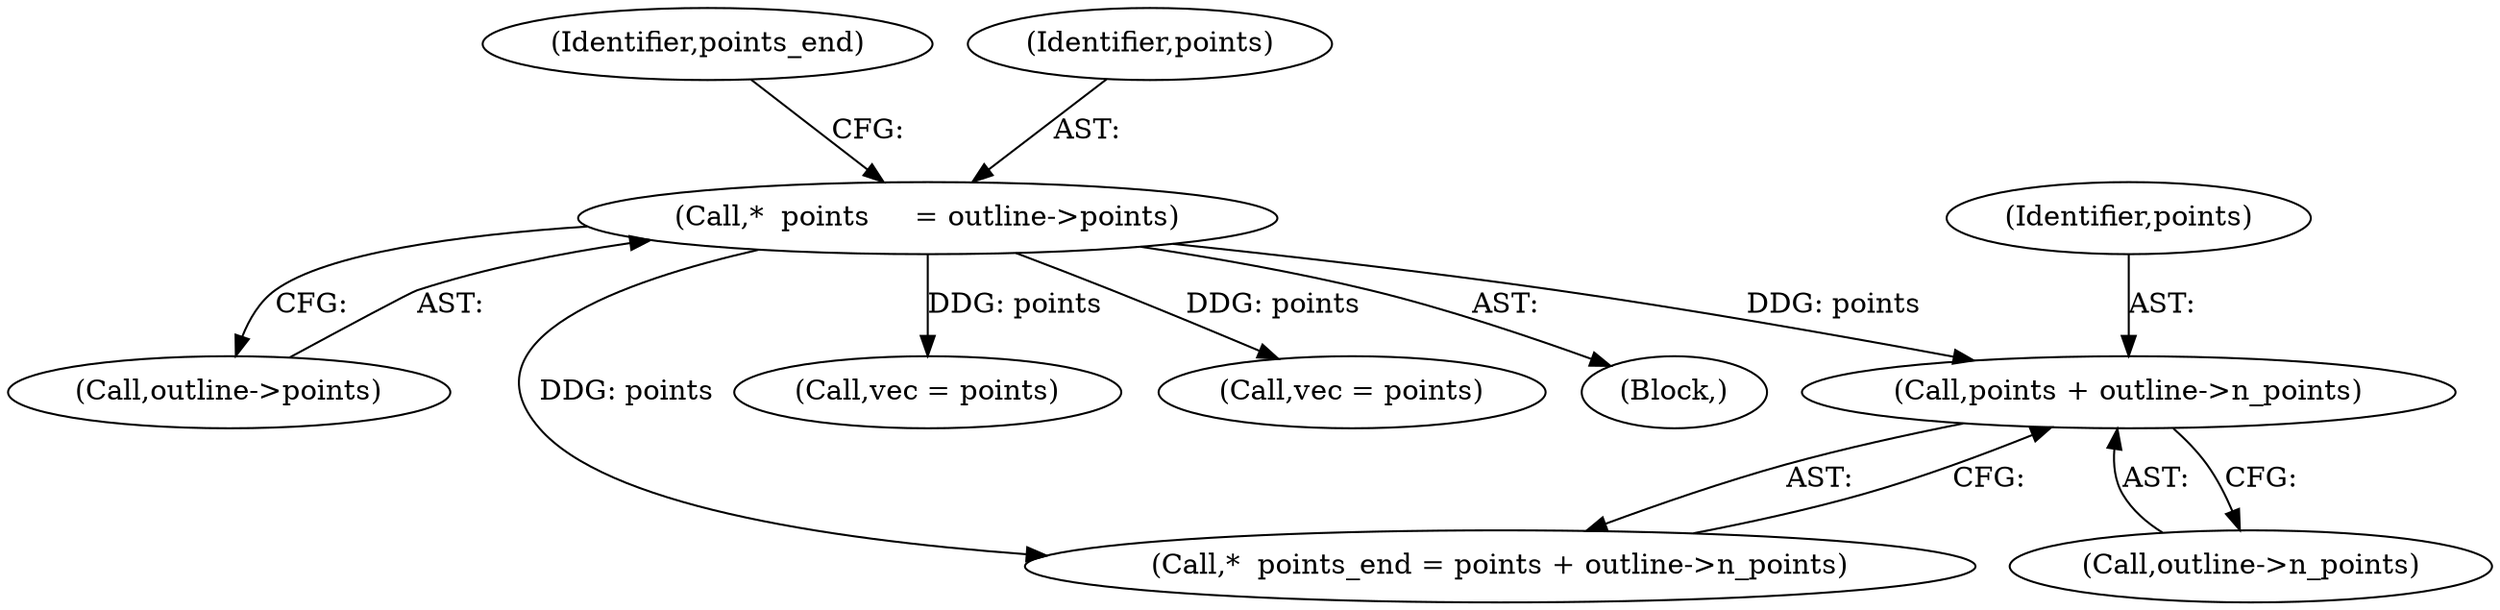 digraph "0_savannah_6305b869d86ff415a33576df6d43729673c66eee_0@pointer" {
"1000494" [label="(Call,points + outline->n_points)"];
"1000486" [label="(Call,*  points     = outline->points)"];
"1000496" [label="(Call,outline->n_points)"];
"1000486" [label="(Call,*  points     = outline->points)"];
"1000488" [label="(Call,outline->points)"];
"1000492" [label="(Call,*  points_end = points + outline->n_points)"];
"1000494" [label="(Call,points + outline->n_points)"];
"1000519" [label="(Call,vec = points)"];
"1000495" [label="(Identifier,points)"];
"1000503" [label="(Call,vec = points)"];
"1000493" [label="(Identifier,points_end)"];
"1000484" [label="(Block,)"];
"1000487" [label="(Identifier,points)"];
"1000494" -> "1000492"  [label="AST: "];
"1000494" -> "1000496"  [label="CFG: "];
"1000495" -> "1000494"  [label="AST: "];
"1000496" -> "1000494"  [label="AST: "];
"1000492" -> "1000494"  [label="CFG: "];
"1000486" -> "1000494"  [label="DDG: points"];
"1000486" -> "1000484"  [label="AST: "];
"1000486" -> "1000488"  [label="CFG: "];
"1000487" -> "1000486"  [label="AST: "];
"1000488" -> "1000486"  [label="AST: "];
"1000493" -> "1000486"  [label="CFG: "];
"1000486" -> "1000492"  [label="DDG: points"];
"1000486" -> "1000503"  [label="DDG: points"];
"1000486" -> "1000519"  [label="DDG: points"];
}
